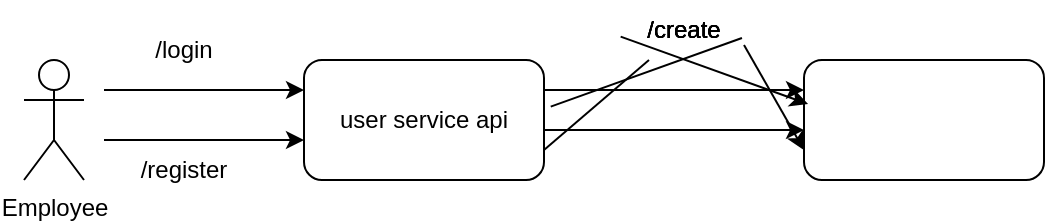 <mxfile version="21.0.6" type="github">
  <diagram name="Page-1" id="GzqRdv0MfnCeHE3rHot7">
    <mxGraphModel dx="794" dy="430" grid="1" gridSize="10" guides="1" tooltips="1" connect="1" arrows="1" fold="1" page="1" pageScale="1" pageWidth="850" pageHeight="1100" math="0" shadow="0">
      <root>
        <mxCell id="0" />
        <mxCell id="1" parent="0" />
        <mxCell id="c4tgwj8hFYufmcDHta1d-2" value="user service api" style="rounded=1;whiteSpace=wrap;html=1;" vertex="1" parent="1">
          <mxGeometry x="350" y="200" width="120" height="60" as="geometry" />
        </mxCell>
        <mxCell id="c4tgwj8hFYufmcDHta1d-3" value="" style="endArrow=classic;html=1;rounded=0;entryX=0;entryY=0.25;entryDx=0;entryDy=0;" edge="1" parent="1" target="c4tgwj8hFYufmcDHta1d-2">
          <mxGeometry width="50" height="50" relative="1" as="geometry">
            <mxPoint x="250" y="215" as="sourcePoint" />
            <mxPoint x="200" y="220" as="targetPoint" />
          </mxGeometry>
        </mxCell>
        <mxCell id="c4tgwj8hFYufmcDHta1d-4" value="Employee&lt;br&gt;" style="shape=umlActor;verticalLabelPosition=bottom;verticalAlign=top;html=1;outlineConnect=0;" vertex="1" parent="1">
          <mxGeometry x="210" y="200" width="30" height="60" as="geometry" />
        </mxCell>
        <mxCell id="c4tgwj8hFYufmcDHta1d-5" value="" style="endArrow=classic;html=1;rounded=0;" edge="1" parent="1">
          <mxGeometry width="50" height="50" relative="1" as="geometry">
            <mxPoint x="250" y="240" as="sourcePoint" />
            <mxPoint x="350" y="240" as="targetPoint" />
          </mxGeometry>
        </mxCell>
        <mxCell id="c4tgwj8hFYufmcDHta1d-6" value="/login" style="text;html=1;strokeColor=none;fillColor=none;align=center;verticalAlign=middle;whiteSpace=wrap;rounded=0;" vertex="1" parent="1">
          <mxGeometry x="260" y="180" width="60" height="30" as="geometry" />
        </mxCell>
        <mxCell id="c4tgwj8hFYufmcDHta1d-7" value="/register" style="text;html=1;strokeColor=none;fillColor=none;align=center;verticalAlign=middle;whiteSpace=wrap;rounded=0;" vertex="1" parent="1">
          <mxGeometry x="260" y="240" width="60" height="30" as="geometry" />
        </mxCell>
        <mxCell id="c4tgwj8hFYufmcDHta1d-8" value="" style="rounded=1;whiteSpace=wrap;html=1;" vertex="1" parent="1">
          <mxGeometry x="600" y="200" width="120" height="60" as="geometry" />
        </mxCell>
        <mxCell id="c4tgwj8hFYufmcDHta1d-9" value="" style="endArrow=classic;html=1;rounded=0;entryX=0;entryY=0.25;entryDx=0;entryDy=0;exitX=1;exitY=0.25;exitDx=0;exitDy=0;" edge="1" parent="1" source="c4tgwj8hFYufmcDHta1d-2" target="c4tgwj8hFYufmcDHta1d-8">
          <mxGeometry width="50" height="50" relative="1" as="geometry">
            <mxPoint x="380" y="250" as="sourcePoint" />
            <mxPoint x="430" y="200" as="targetPoint" />
            <Array as="points" />
          </mxGeometry>
        </mxCell>
        <mxCell id="c4tgwj8hFYufmcDHta1d-13" value="" style="endArrow=classic;html=1;rounded=0;entryX=0.017;entryY=0.367;entryDx=0;entryDy=0;entryPerimeter=0;exitX=1.028;exitY=0.389;exitDx=0;exitDy=0;exitPerimeter=0;startArrow=none;" edge="1" parent="1" source="c4tgwj8hFYufmcDHta1d-21" target="c4tgwj8hFYufmcDHta1d-8">
          <mxGeometry width="50" height="50" relative="1" as="geometry">
            <mxPoint x="480" y="225" as="sourcePoint" />
            <mxPoint x="610" y="225" as="targetPoint" />
          </mxGeometry>
        </mxCell>
        <mxCell id="c4tgwj8hFYufmcDHta1d-14" value="" style="endArrow=classic;html=1;rounded=0;" edge="1" parent="1">
          <mxGeometry width="50" height="50" relative="1" as="geometry">
            <mxPoint x="470" y="235" as="sourcePoint" />
            <mxPoint x="600" y="235" as="targetPoint" />
          </mxGeometry>
        </mxCell>
        <mxCell id="c4tgwj8hFYufmcDHta1d-15" value="" style="endArrow=classic;html=1;rounded=0;exitX=1;exitY=0.75;exitDx=0;exitDy=0;startArrow=none;" edge="1" parent="1" source="c4tgwj8hFYufmcDHta1d-23">
          <mxGeometry width="50" height="50" relative="1" as="geometry">
            <mxPoint x="500" y="245" as="sourcePoint" />
            <mxPoint x="600" y="245" as="targetPoint" />
          </mxGeometry>
        </mxCell>
        <mxCell id="c4tgwj8hFYufmcDHta1d-22" value="" style="endArrow=none;html=1;rounded=0;entryX=0.017;entryY=0.367;entryDx=0;entryDy=0;entryPerimeter=0;exitX=1.028;exitY=0.389;exitDx=0;exitDy=0;exitPerimeter=0;" edge="1" parent="1" source="c4tgwj8hFYufmcDHta1d-2" target="c4tgwj8hFYufmcDHta1d-21">
          <mxGeometry width="50" height="50" relative="1" as="geometry">
            <mxPoint x="473" y="223" as="sourcePoint" />
            <mxPoint x="602" y="222" as="targetPoint" />
          </mxGeometry>
        </mxCell>
        <mxCell id="c4tgwj8hFYufmcDHta1d-24" value="" style="endArrow=none;html=1;rounded=0;exitX=1;exitY=0.75;exitDx=0;exitDy=0;" edge="1" parent="1" source="c4tgwj8hFYufmcDHta1d-2" target="c4tgwj8hFYufmcDHta1d-23">
          <mxGeometry width="50" height="50" relative="1" as="geometry">
            <mxPoint x="470" y="245" as="sourcePoint" />
            <mxPoint x="600" y="245" as="targetPoint" />
          </mxGeometry>
        </mxCell>
        <mxCell id="c4tgwj8hFYufmcDHta1d-25" value="" style="group" vertex="1" connectable="0" parent="1">
          <mxGeometry x="510" y="170" width="60" height="30" as="geometry" />
        </mxCell>
        <mxCell id="c4tgwj8hFYufmcDHta1d-19" value="/create" style="text;html=1;strokeColor=none;fillColor=none;align=center;verticalAlign=middle;whiteSpace=wrap;rounded=0;flipV=1;flipH=1;" vertex="1" parent="c4tgwj8hFYufmcDHta1d-25">
          <mxGeometry width="60" height="30" as="geometry" />
        </mxCell>
        <mxCell id="c4tgwj8hFYufmcDHta1d-20" value="/create" style="text;html=1;strokeColor=none;fillColor=none;align=center;verticalAlign=middle;whiteSpace=wrap;rounded=0;flipV=1;flipH=1;" vertex="1" parent="c4tgwj8hFYufmcDHta1d-25">
          <mxGeometry width="60" height="30" as="geometry" />
        </mxCell>
        <mxCell id="c4tgwj8hFYufmcDHta1d-21" value="/create" style="text;html=1;strokeColor=none;fillColor=none;align=center;verticalAlign=middle;whiteSpace=wrap;rounded=0;flipV=1;flipH=1;" vertex="1" parent="c4tgwj8hFYufmcDHta1d-25">
          <mxGeometry width="60" height="30" as="geometry" />
        </mxCell>
        <mxCell id="c4tgwj8hFYufmcDHta1d-23" value="/create" style="text;html=1;strokeColor=none;fillColor=none;align=center;verticalAlign=middle;whiteSpace=wrap;rounded=0;flipV=1;flipH=1;" vertex="1" parent="c4tgwj8hFYufmcDHta1d-25">
          <mxGeometry width="60" height="30" as="geometry" />
        </mxCell>
      </root>
    </mxGraphModel>
  </diagram>
</mxfile>
